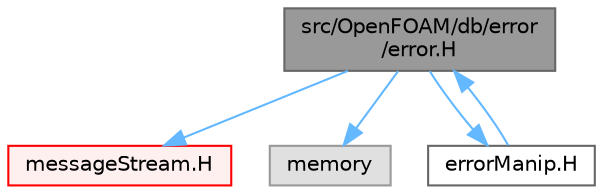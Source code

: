 digraph "src/OpenFOAM/db/error/error.H"
{
 // LATEX_PDF_SIZE
  bgcolor="transparent";
  edge [fontname=Helvetica,fontsize=10,labelfontname=Helvetica,labelfontsize=10];
  node [fontname=Helvetica,fontsize=10,shape=box,height=0.2,width=0.4];
  Node1 [id="Node000001",label="src/OpenFOAM/db/error\l/error.H",height=0.2,width=0.4,color="gray40", fillcolor="grey60", style="filled", fontcolor="black",tooltip=" "];
  Node1 -> Node2 [id="edge1_Node000001_Node000002",color="steelblue1",style="solid",tooltip=" "];
  Node2 [id="Node000002",label="messageStream.H",height=0.2,width=0.4,color="red", fillcolor="#FFF0F0", style="filled",URL="$messageStream_8H.html",tooltip=" "];
  Node1 -> Node62 [id="edge2_Node000001_Node000062",color="steelblue1",style="solid",tooltip=" "];
  Node62 [id="Node000062",label="memory",height=0.2,width=0.4,color="grey60", fillcolor="#E0E0E0", style="filled",tooltip=" "];
  Node1 -> Node67 [id="edge3_Node000001_Node000067",color="steelblue1",style="solid",tooltip=" "];
  Node67 [id="Node000067",label="errorManip.H",height=0.2,width=0.4,color="grey40", fillcolor="white", style="filled",URL="$errorManip_8H.html",tooltip=" "];
  Node67 -> Node1 [id="edge4_Node000067_Node000001",color="steelblue1",style="solid",tooltip=" "];
}
